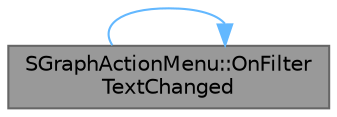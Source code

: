digraph "SGraphActionMenu::OnFilterTextChanged"
{
 // INTERACTIVE_SVG=YES
 // LATEX_PDF_SIZE
  bgcolor="transparent";
  edge [fontname=Helvetica,fontsize=10,labelfontname=Helvetica,labelfontsize=10];
  node [fontname=Helvetica,fontsize=10,shape=box,height=0.2,width=0.4];
  rankdir="LR";
  Node1 [id="Node000001",label="SGraphActionMenu::OnFilter\lTextChanged",height=0.2,width=0.4,color="gray40", fillcolor="grey60", style="filled", fontcolor="black",tooltip="Called when filter text changes."];
  Node1 -> Node1 [id="edge1_Node000001_Node000001",color="steelblue1",style="solid",tooltip=" "];
}
